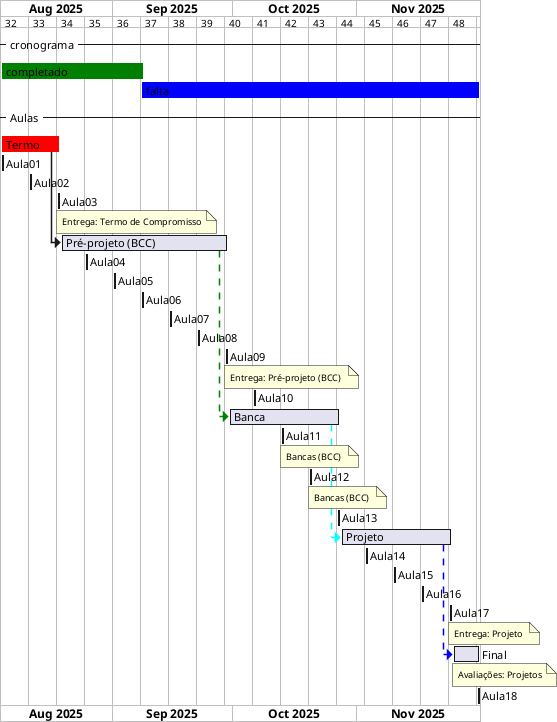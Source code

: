@startgantt cronograma_BCC

/'TODO: tentar usar variáveis do sistema: https://blog.jdriven.com/2017/01/plantuml-pleasantness-using-current-date/  '/
/'atualizar'/

!$dataInicio = "	2025-08-04	"
!$dataFim  = "	2025-12-01	"
!$Aula01 = $dataInicio		
!$Aula02 = "	2025-08-11	"
!$Aula03 = "	2025-08-18	"
!$Aula04 = "	2025-08-25	"
!$Aula05 = "	2025-09-01	"
!$Aula06 = "	2025-09-08	"
!$Aula07 = "	2025-09-15	"
!$Aula08 = "	2025-09-22	"
!$Aula09 = "	2025-09-29	"
!$Aula10 = "	2025-10-06	"
!$Aula11 = "	2025-10-13	"
!$Aula12 = "	2025-10-20	"
!$Aula13 = "	2025-10-27	"
!$Aula14 = "	2025-11-03	"
!$Aula15 = "	2025-11-10	"
!$Aula16 = "	2025-11-17	"
!$Aula17 = "	2025-11-24	"
!$Aula18 = "	2025-12-01	"
!$Aula18 = $dataFim		

!$dataAtual  = $Aula06
/'atualizar'/

ganttscale weekly

Project starts $dataInicio

-- cronograma -- 
[completado] is colored in green
[completado] starts $dataInicio and ends $dataAtual
[falta] starts $dataAtual and ends $dataFim
[falta] is colored in blue

-- Aulas -- 
[Termo] is colored in Red
[Termo]  starts $Aula01 and ends $Aula03
[Aula01] starts $Aula01 and ends $Aula01
[Aula02] starts $Aula02 and ends $Aula02
[Aula03] starts $Aula03 and ends $Aula03
note bottom
Entrega: Termo de Compromisso
end note
[Pré-projeto (BCC)] starts at [Termo]'s end
[Pré-projeto (BCC)] ends $Aula09
[Aula04] starts $Aula04 and ends $Aula04
[Aula05] starts $Aula05 and ends $Aula05
[Aula06] starts $Aula06 and ends $Aula06
[Aula07] starts $Aula07 and ends $Aula07
[Aula08] starts $Aula08 and ends $Aula08
[Aula09] starts $Aula09 and ends $Aula09
note bottom
Entrega: Pré-projeto (BCC) 
end note
[Aula10] starts $Aula10 and ends $Aula10
[Banca] starts at [Pré-projeto (BCC)]'s end with green dashed link
[Banca] ends $Aula13
[Aula11] starts $Aula11 and ends $Aula11
note bottom
Bancas (BCC) 
end note
[Aula12] starts $Aula12 and ends $Aula12
note bottom
Bancas (BCC) 
end note
[Aula13] starts $Aula13 and ends $Aula13
[Projeto] starts at [Banca]'s end with cyan dashed link
[Projeto] ends $Aula17
[Aula14] starts $Aula14 and ends $Aula14
[Aula15] starts $Aula15 and ends $Aula15
[Aula16] starts $Aula16 and ends $Aula16
[Aula17] starts $Aula17 and ends $Aula17
note bottom
Entrega: Projeto 
end note
[Final] starts at [Projeto]'s end with blue dashed link
[Final] ends $Aula18
note bottom
Avaliações: Projetos
end note
[Aula18] starts $Aula18 and ends $Aula18

@endgantt